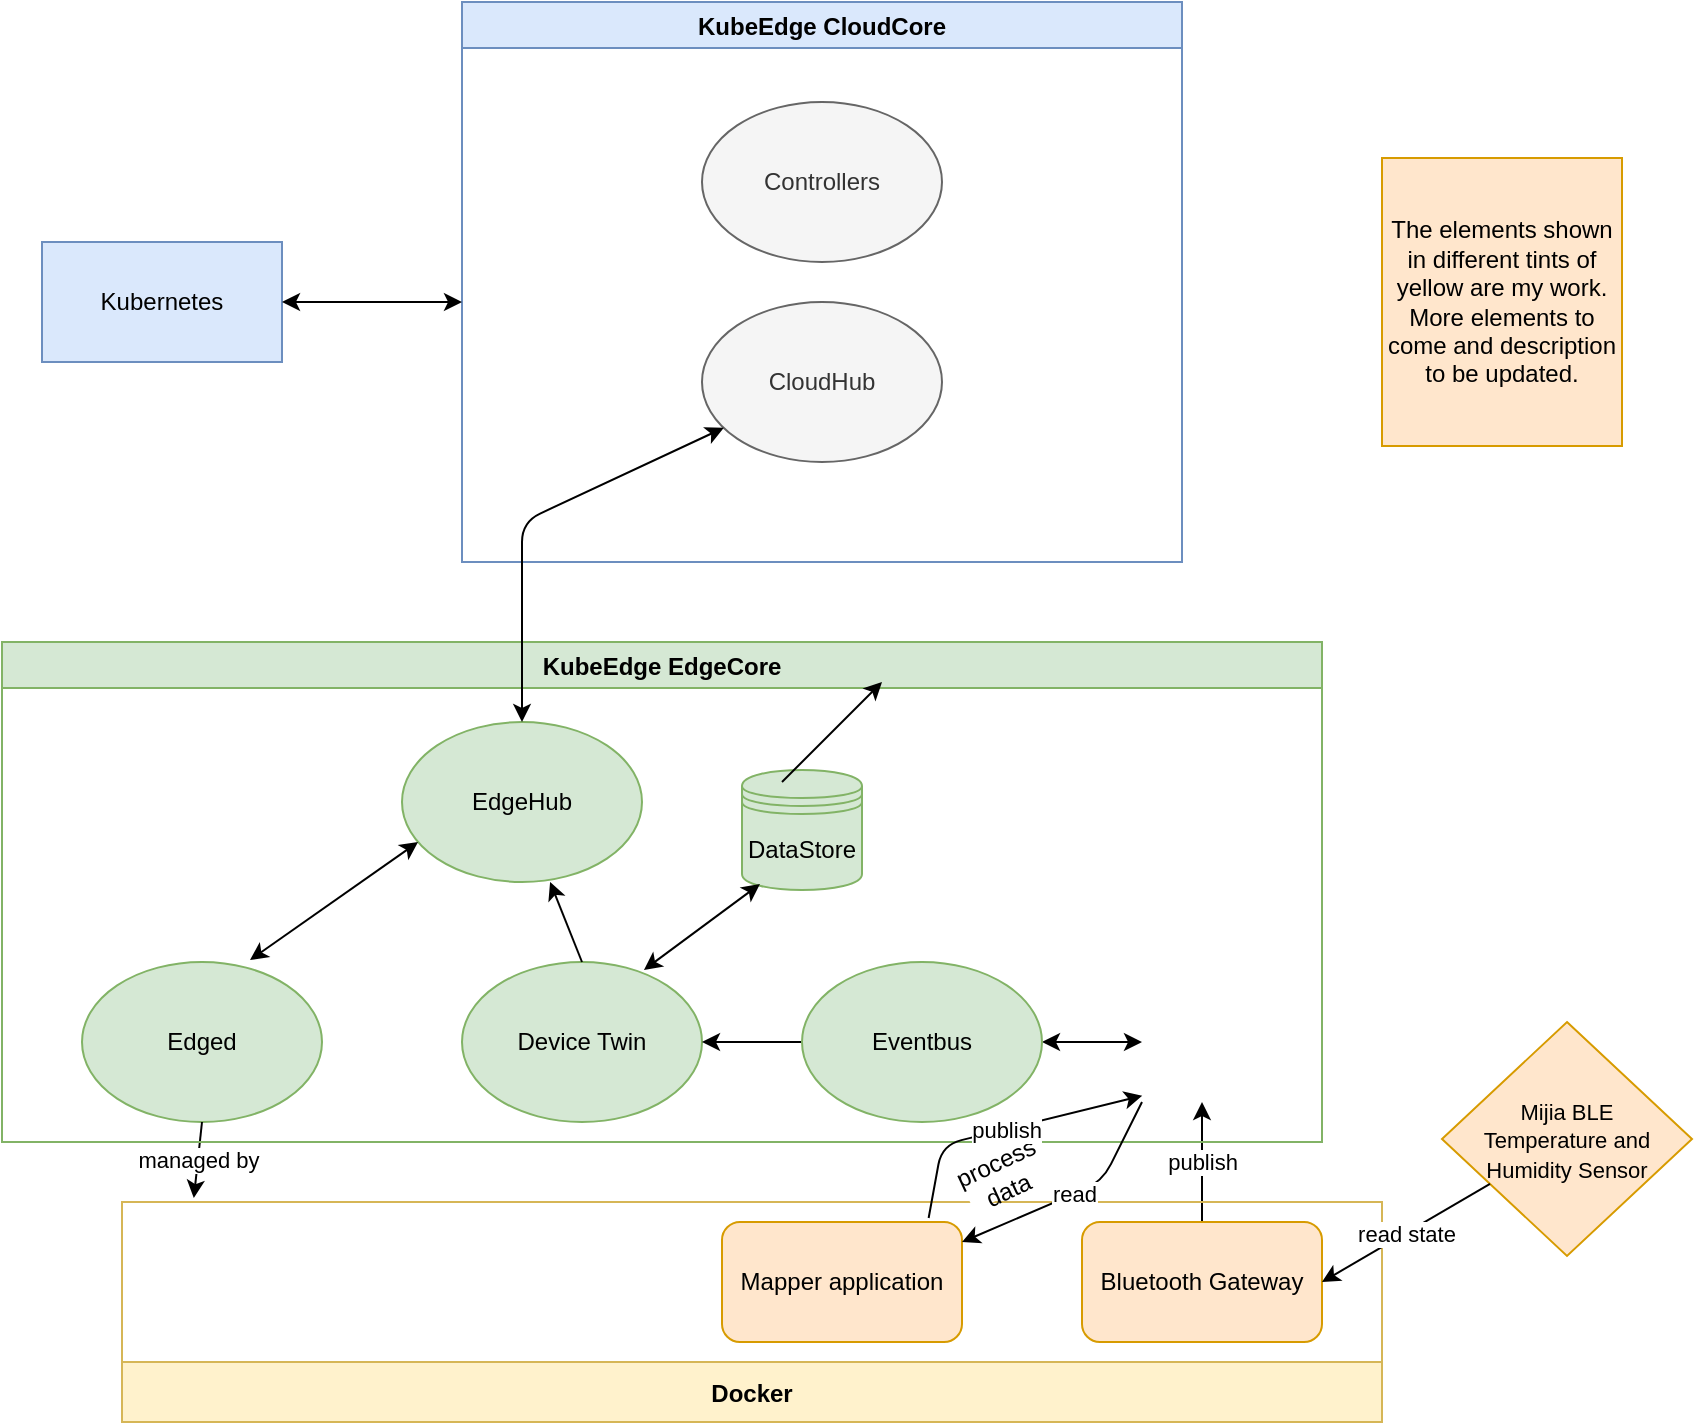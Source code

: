 <mxfile version="14.5.1" type="device"><diagram id="oH_WaApHHXcV6CkFzTGJ" name="Page-1"><mxGraphModel dx="946" dy="725" grid="1" gridSize="10" guides="1" tooltips="1" connect="1" arrows="1" fold="1" page="1" pageScale="1" pageWidth="1169" pageHeight="827" math="0" shadow="0"><root><mxCell id="0"/><mxCell id="1" parent="0"/><mxCell id="12OhkxzsGymuenFKaiSf-7" value="EdgeHub" style="ellipse;whiteSpace=wrap;html=1;fillColor=#d5e8d4;strokeColor=#82b366;" parent="1" vertex="1"><mxGeometry x="270" y="410" width="120" height="80" as="geometry"/></mxCell><mxCell id="12OhkxzsGymuenFKaiSf-8" value="Device Twin" style="ellipse;whiteSpace=wrap;html=1;fillColor=#d5e8d4;strokeColor=#82b366;" parent="1" vertex="1"><mxGeometry x="300" y="530" width="120" height="80" as="geometry"/></mxCell><mxCell id="AnsxF-94lp9Sh54C-K4z-2" value="" style="shape=image;verticalLabelPosition=bottom;labelBackgroundColor=#ffffff;verticalAlign=top;aspect=fixed;imageAspect=0;image=https://res.cloudinary.com/canonical/image/fetch/f_auto,q_auto,fl_sanitize,w_60,h_60/https://dashboard.snapcraft.io/site_media/appmedia/2018/08/mosquitto-logo-only.svg.png;" parent="1" vertex="1"><mxGeometry x="640" y="540" width="60" height="60" as="geometry"/></mxCell><mxCell id="AnsxF-94lp9Sh54C-K4z-3" value="" style="endArrow=classic;startArrow=classic;html=1;entryX=0;entryY=0.5;entryDx=0;entryDy=0;exitX=1;exitY=0.5;exitDx=0;exitDy=0;" parent="1" source="12OhkxzsGymuenFKaiSf-9" target="AnsxF-94lp9Sh54C-K4z-2" edge="1"><mxGeometry width="50" height="50" relative="1" as="geometry"><mxPoint x="520" y="610" as="sourcePoint"/><mxPoint x="570" y="560" as="targetPoint"/></mxGeometry></mxCell><mxCell id="AnsxF-94lp9Sh54C-K4z-4" value="" style="endArrow=classic;html=1;entryX=1;entryY=0.5;entryDx=0;entryDy=0;exitX=0;exitY=0.5;exitDx=0;exitDy=0;" parent="1" source="12OhkxzsGymuenFKaiSf-9" target="12OhkxzsGymuenFKaiSf-8" edge="1"><mxGeometry width="50" height="50" relative="1" as="geometry"><mxPoint x="520" y="610" as="sourcePoint"/><mxPoint x="570" y="560" as="targetPoint"/></mxGeometry></mxCell><mxCell id="AnsxF-94lp9Sh54C-K4z-9" value="&lt;span style=&quot;color: rgb(0 , 0 , 0) ; font-family: &amp;#34;helvetica&amp;#34; ; font-size: 11px ; font-style: normal ; font-weight: 400 ; letter-spacing: normal ; text-align: center ; text-indent: 0px ; text-transform: none ; word-spacing: 0px ; display: inline ; float: none&quot;&gt;Mijia BLE&lt;br&gt;Temperature and Humidity Sensor&lt;/span&gt;" style="rhombus;whiteSpace=wrap;html=1;fillColor=#ffe6cc;strokeColor=#d79b00;" parent="1" vertex="1"><mxGeometry x="790" y="560" width="125" height="117" as="geometry"/></mxCell><mxCell id="AnsxF-94lp9Sh54C-K4z-10" value="" style="endArrow=classic;html=1;entryX=0.5;entryY=1;entryDx=0;entryDy=0;exitX=0.5;exitY=0;exitDx=0;exitDy=0;" parent="1" source="12OhkxzsGymuenFKaiSf-11" target="AnsxF-94lp9Sh54C-K4z-2" edge="1"><mxGeometry relative="1" as="geometry"><mxPoint x="430" y="750" as="sourcePoint"/><mxPoint x="530" y="750" as="targetPoint"/></mxGeometry></mxCell><mxCell id="AnsxF-94lp9Sh54C-K4z-11" value="publish" style="edgeLabel;resizable=0;html=1;align=center;verticalAlign=middle;" parent="AnsxF-94lp9Sh54C-K4z-10" connectable="0" vertex="1"><mxGeometry relative="1" as="geometry"/></mxCell><mxCell id="AnsxF-94lp9Sh54C-K4z-17" value="DataStore" style="shape=datastore;whiteSpace=wrap;html=1;fillColor=#d5e8d4;strokeColor=#82b366;" parent="1" vertex="1"><mxGeometry x="440" y="434" width="60" height="60" as="geometry"/></mxCell><mxCell id="AnsxF-94lp9Sh54C-K4z-23" value="Edged" style="ellipse;whiteSpace=wrap;html=1;fillColor=#d5e8d4;strokeColor=#82b366;" parent="1" vertex="1"><mxGeometry x="110" y="530" width="120" height="80" as="geometry"/></mxCell><mxCell id="AnsxF-94lp9Sh54C-K4z-24" value="" style="endArrow=classic;startArrow=classic;html=1;exitX=0.7;exitY=-0.012;exitDx=0;exitDy=0;exitPerimeter=0;entryX=0.067;entryY=0.75;entryDx=0;entryDy=0;entryPerimeter=0;" parent="1" source="AnsxF-94lp9Sh54C-K4z-23" target="12OhkxzsGymuenFKaiSf-7" edge="1"><mxGeometry width="50" height="50" relative="1" as="geometry"><mxPoint x="220" y="520" as="sourcePoint"/><mxPoint x="270" y="470" as="targetPoint"/></mxGeometry></mxCell><mxCell id="AnsxF-94lp9Sh54C-K4z-25" value="" style="endArrow=classic;html=1;entryX=0.617;entryY=1;entryDx=0;entryDy=0;entryPerimeter=0;exitX=0.5;exitY=0;exitDx=0;exitDy=0;" parent="1" source="12OhkxzsGymuenFKaiSf-8" target="12OhkxzsGymuenFKaiSf-7" edge="1"><mxGeometry width="50" height="50" relative="1" as="geometry"><mxPoint x="450" y="690" as="sourcePoint"/><mxPoint x="500" y="640" as="targetPoint"/></mxGeometry></mxCell><mxCell id="AnsxF-94lp9Sh54C-K4z-26" value="" style="endArrow=classic;startArrow=classic;html=1;exitX=0.758;exitY=0.05;exitDx=0;exitDy=0;exitPerimeter=0;entryX=0.15;entryY=0.95;entryDx=0;entryDy=0;entryPerimeter=0;" parent="1" source="12OhkxzsGymuenFKaiSf-8" target="AnsxF-94lp9Sh54C-K4z-17" edge="1"><mxGeometry width="50" height="50" relative="1" as="geometry"><mxPoint x="390" y="540" as="sourcePoint"/><mxPoint x="440" y="490" as="targetPoint"/></mxGeometry></mxCell><mxCell id="AnsxF-94lp9Sh54C-K4z-27" value="Docker" style="swimlane;fillColor=#fff2cc;startSize=30;flipV=1;strokeColor=#d6b656;" parent="1" vertex="1"><mxGeometry x="130" y="650" width="630" height="110" as="geometry"><mxRectangle x="170" y="620" width="90" height="110" as="alternateBounds"/></mxGeometry></mxCell><mxCell id="12OhkxzsGymuenFKaiSf-10" value="Mapper application" style="rounded=1;whiteSpace=wrap;html=1;fillColor=#ffe6cc;strokeColor=#d79b00;" parent="AnsxF-94lp9Sh54C-K4z-27" vertex="1"><mxGeometry x="300" y="10" width="120" height="60" as="geometry"/></mxCell><mxCell id="12OhkxzsGymuenFKaiSf-11" value="Bluetooth Gateway" style="rounded=1;whiteSpace=wrap;html=1;fillColor=#ffe6cc;strokeColor=#d79b00;" parent="AnsxF-94lp9Sh54C-K4z-27" vertex="1"><mxGeometry x="480" y="10" width="120" height="60" as="geometry"/></mxCell><mxCell id="AnsxF-94lp9Sh54C-K4z-34" value="" style="endArrow=classic;html=1;entryX=0.057;entryY=1.018;entryDx=0;entryDy=0;exitX=0.5;exitY=1;exitDx=0;exitDy=0;entryPerimeter=0;" parent="1" source="AnsxF-94lp9Sh54C-K4z-23" target="AnsxF-94lp9Sh54C-K4z-27" edge="1"><mxGeometry relative="1" as="geometry"><mxPoint x="150" y="640" as="sourcePoint"/><mxPoint x="250" y="640" as="targetPoint"/></mxGeometry></mxCell><mxCell id="AnsxF-94lp9Sh54C-K4z-35" value="managed by" style="edgeLabel;resizable=0;html=1;align=center;verticalAlign=middle;" parent="AnsxF-94lp9Sh54C-K4z-34" connectable="0" vertex="1"><mxGeometry relative="1" as="geometry"/></mxCell><mxCell id="AnsxF-94lp9Sh54C-K4z-36" value="KubeEdge EdgeCore" style="swimlane;fillColor=#d5e8d4;strokeColor=#82b366;" parent="1" vertex="1"><mxGeometry x="70" y="370" width="660" height="250" as="geometry"/></mxCell><mxCell id="12OhkxzsGymuenFKaiSf-9" value="Eventbus" style="ellipse;whiteSpace=wrap;html=1;fillColor=#d5e8d4;strokeColor=#82b366;" parent="AnsxF-94lp9Sh54C-K4z-36" vertex="1"><mxGeometry x="400" y="160" width="120" height="80" as="geometry"/></mxCell><mxCell id="AnsxF-94lp9Sh54C-K4z-37" value="CloudHub" style="ellipse;whiteSpace=wrap;html=1;fillColor=#f5f5f5;strokeColor=#666666;fontColor=#333333;" parent="1" vertex="1"><mxGeometry x="420" y="200" width="120" height="80" as="geometry"/></mxCell><mxCell id="AnsxF-94lp9Sh54C-K4z-38" value="Kubernetes" style="rounded=0;whiteSpace=wrap;html=1;fillColor=#dae8fc;strokeColor=#6c8ebf;" parent="1" vertex="1"><mxGeometry x="90" y="170" width="120" height="60" as="geometry"/></mxCell><mxCell id="AnsxF-94lp9Sh54C-K4z-40" value="KubeEdge CloudCore" style="swimlane;fillColor=#dae8fc;strokeColor=#6c8ebf;" parent="1" vertex="1"><mxGeometry x="300" y="50" width="360" height="280" as="geometry"/></mxCell><mxCell id="AnsxF-94lp9Sh54C-K4z-39" value="Controllers" style="ellipse;whiteSpace=wrap;html=1;fillColor=#f5f5f5;strokeColor=#666666;fontColor=#333333;" parent="AnsxF-94lp9Sh54C-K4z-40" vertex="1"><mxGeometry x="120" y="50" width="120" height="80" as="geometry"/></mxCell><mxCell id="AnsxF-94lp9Sh54C-K4z-42" value="" style="endArrow=classic;startArrow=classic;html=1;exitX=0.5;exitY=0;exitDx=0;exitDy=0;" parent="1" source="12OhkxzsGymuenFKaiSf-7" target="AnsxF-94lp9Sh54C-K4z-37" edge="1"><mxGeometry width="50" height="50" relative="1" as="geometry"><mxPoint x="430" y="360" as="sourcePoint"/><mxPoint x="420" y="330" as="targetPoint"/><Array as="points"><mxPoint x="330" y="310"/></Array></mxGeometry></mxCell><mxCell id="AnsxF-94lp9Sh54C-K4z-44" value="" style="endArrow=classic;startArrow=classic;html=1;exitX=1;exitY=0.5;exitDx=0;exitDy=0;" parent="1" source="AnsxF-94lp9Sh54C-K4z-38" edge="1"><mxGeometry width="50" height="50" relative="1" as="geometry"><mxPoint x="430" y="360" as="sourcePoint"/><mxPoint x="300" y="200" as="targetPoint"/></mxGeometry></mxCell><mxCell id="4EsovbHgNXATDf14G56l-1" value="" style="endArrow=classic;html=1;entryX=1;entryY=0.167;entryDx=0;entryDy=0;entryPerimeter=0;exitX=0;exitY=1;exitDx=0;exitDy=0;" parent="1" source="AnsxF-94lp9Sh54C-K4z-2" target="12OhkxzsGymuenFKaiSf-10" edge="1"><mxGeometry relative="1" as="geometry"><mxPoint x="530" y="640" as="sourcePoint"/><mxPoint x="630" y="640" as="targetPoint"/><Array as="points"><mxPoint x="620" y="640"/></Array></mxGeometry></mxCell><mxCell id="4EsovbHgNXATDf14G56l-2" value="read" style="edgeLabel;resizable=0;html=1;align=center;verticalAlign=middle;" parent="4EsovbHgNXATDf14G56l-1" connectable="0" vertex="1"><mxGeometry relative="1" as="geometry"/></mxCell><mxCell id="4EsovbHgNXATDf14G56l-4" value="process data" style="text;html=1;strokeColor=none;align=center;verticalAlign=middle;whiteSpace=wrap;rounded=0;rotation=-25;fillColor=#ffffff;" parent="1" vertex="1"><mxGeometry x="550" y="627" width="40" height="20" as="geometry"/></mxCell><mxCell id="4EsovbHgNXATDf14G56l-5" value="" style="endArrow=classic;html=1;exitX=0.861;exitY=-0.033;exitDx=0;exitDy=0;exitPerimeter=0;entryX=0.002;entryY=0.948;entryDx=0;entryDy=0;entryPerimeter=0;" parent="1" source="12OhkxzsGymuenFKaiSf-10" target="AnsxF-94lp9Sh54C-K4z-2" edge="1"><mxGeometry relative="1" as="geometry"><mxPoint x="507.52" y="660" as="sourcePoint"/><mxPoint x="640" y="586.44" as="targetPoint"/><Array as="points"><mxPoint x="540" y="621.44"/></Array></mxGeometry></mxCell><mxCell id="4EsovbHgNXATDf14G56l-6" value="publish" style="edgeLabel;resizable=0;html=1;align=center;verticalAlign=middle;" parent="4EsovbHgNXATDf14G56l-5" connectable="0" vertex="1"><mxGeometry relative="1" as="geometry"/></mxCell><mxCell id="4EsovbHgNXATDf14G56l-7" value="" style="endArrow=classic;html=1;" parent="1" edge="1"><mxGeometry width="50" height="50" relative="1" as="geometry"><mxPoint x="460" y="440" as="sourcePoint"/><mxPoint x="510" y="390" as="targetPoint"/></mxGeometry></mxCell><mxCell id="mRcr8wu7etXf8s4YBtc--1" value="" style="endArrow=classic;html=1;entryX=1;entryY=0.5;entryDx=0;entryDy=0;" parent="1" source="AnsxF-94lp9Sh54C-K4z-9" target="12OhkxzsGymuenFKaiSf-11" edge="1"><mxGeometry relative="1" as="geometry"><mxPoint x="770" y="710" as="sourcePoint"/><mxPoint x="870" y="710" as="targetPoint"/></mxGeometry></mxCell><mxCell id="mRcr8wu7etXf8s4YBtc--2" value="read state" style="edgeLabel;resizable=0;html=1;align=center;verticalAlign=middle;" parent="mRcr8wu7etXf8s4YBtc--1" connectable="0" vertex="1"><mxGeometry relative="1" as="geometry"/></mxCell><mxCell id="mRcr8wu7etXf8s4YBtc--3" value="The elements shown in different tints of yellow are my work.&lt;br&gt;More elements to come and description to be updated." style="rounded=0;whiteSpace=wrap;html=1;fillColor=#ffe6cc;strokeColor=#d79b00;" parent="1" vertex="1"><mxGeometry x="760" y="128" width="120" height="144" as="geometry"/></mxCell></root></mxGraphModel></diagram></mxfile>